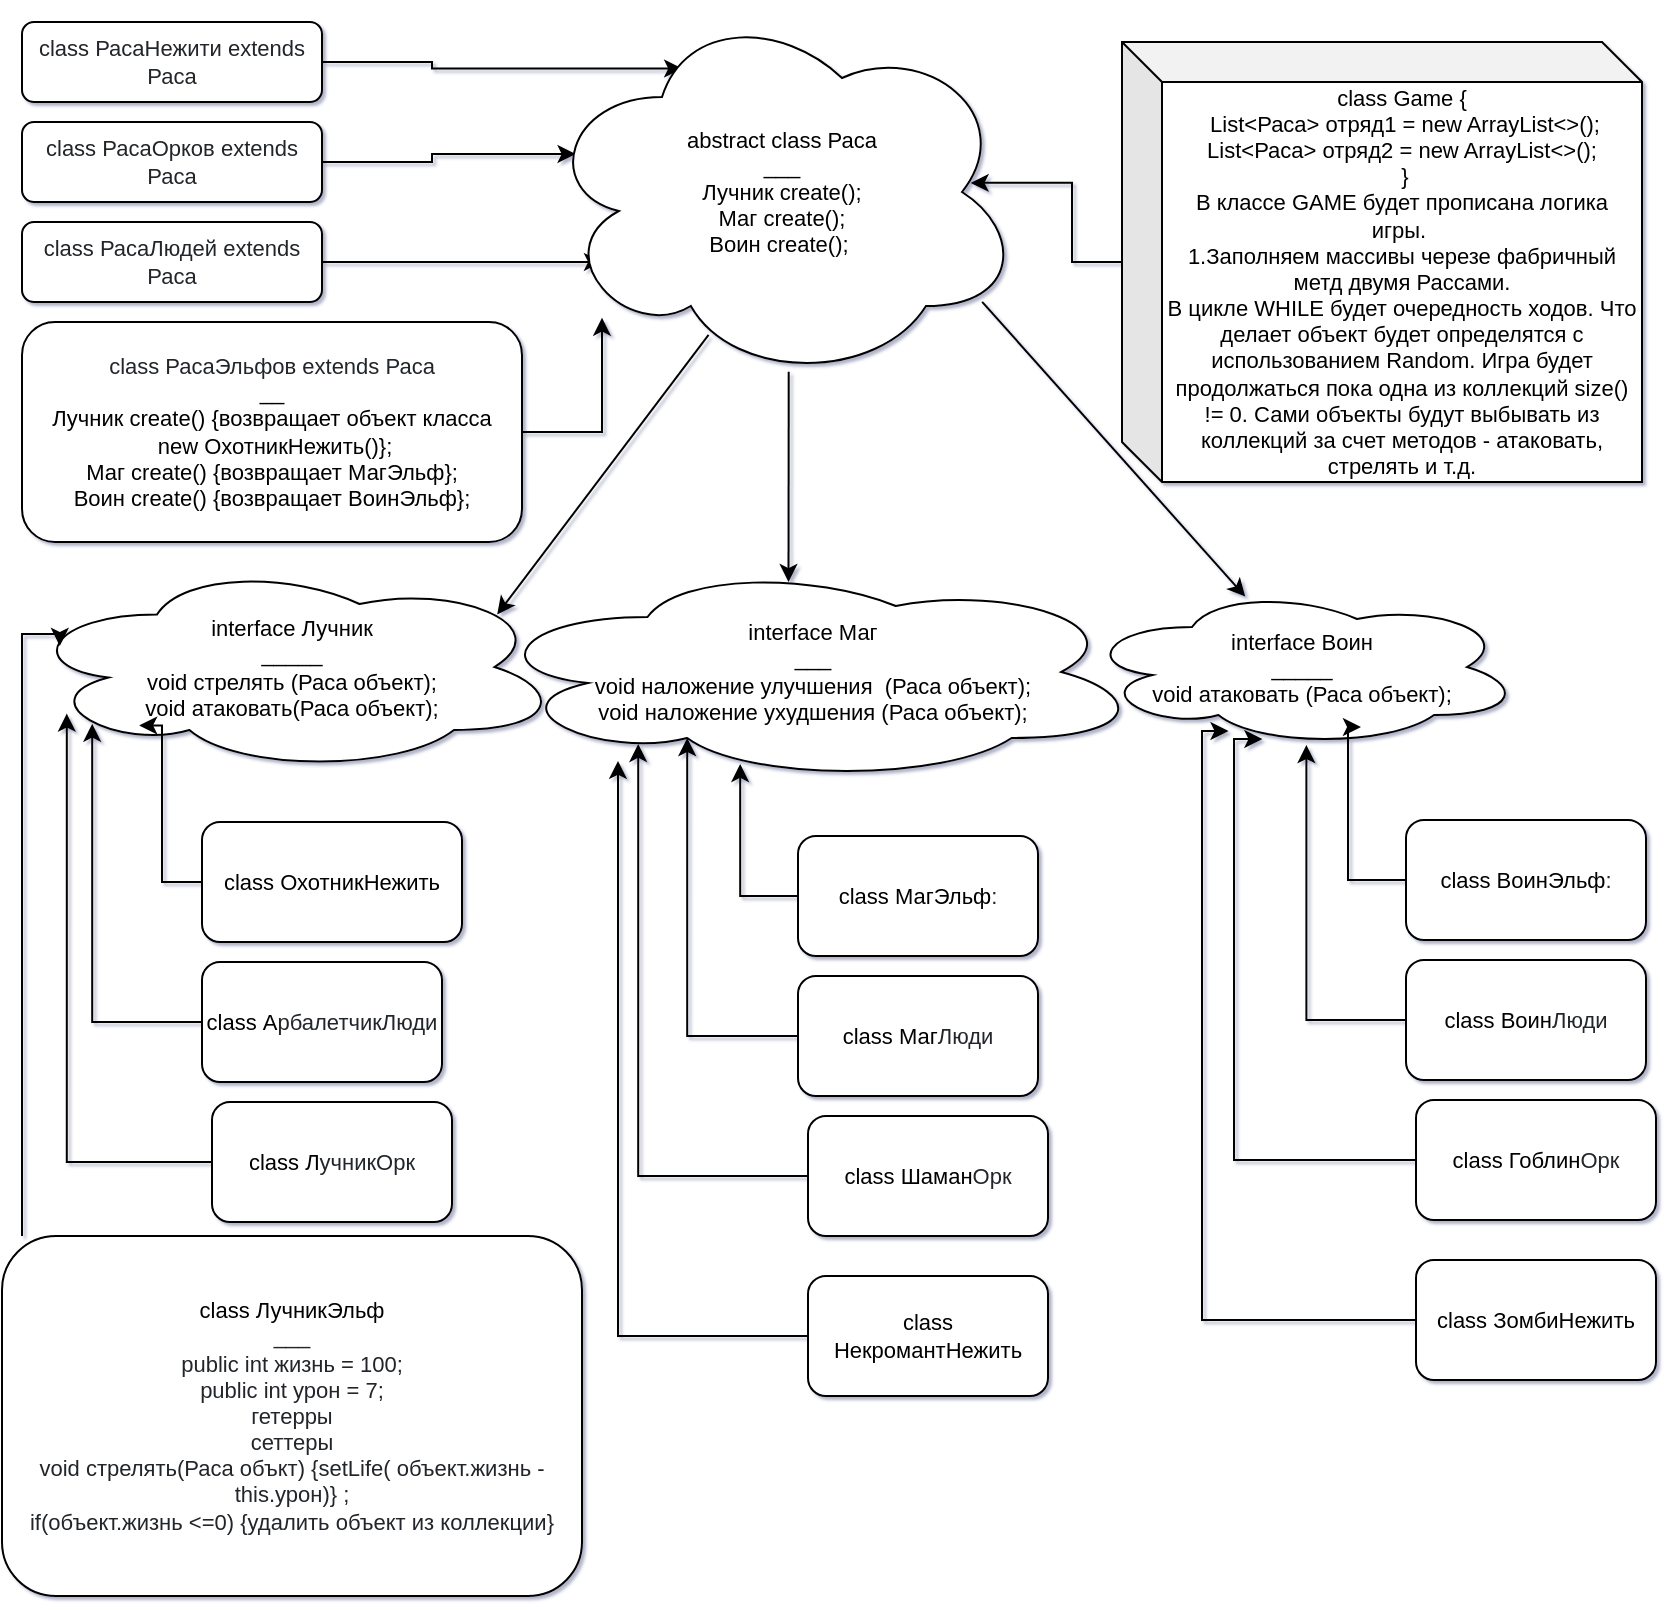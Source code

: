 <mxfile version="13.9.9" type="device"><diagram id="C5RBs43oDa-KdzZeNtuy" name="Page-1"><mxGraphModel dx="852" dy="1663" grid="1" gridSize="10" guides="1" tooltips="1" connect="1" arrows="1" fold="1" page="1" pageScale="1" pageWidth="827" pageHeight="1169" background="none" math="0" shadow="1"><root><mxCell id="WIyWlLk6GJQsqaUBKTNV-0"/><mxCell id="WIyWlLk6GJQsqaUBKTNV-1" parent="WIyWlLk6GJQsqaUBKTNV-0"/><mxCell id="lgfgDvYs2Igthus5KEUS-43" style="edgeStyle=orthogonalEdgeStyle;rounded=0;orthogonalLoop=1;jettySize=auto;html=1;exitX=1;exitY=0.5;exitDx=0;exitDy=0;fontSize=11;" parent="WIyWlLk6GJQsqaUBKTNV-1" source="WIyWlLk6GJQsqaUBKTNV-3" target="lgfgDvYs2Igthus5KEUS-4" edge="1"><mxGeometry relative="1" as="geometry"><Array as="points"><mxPoint x="300" y="105"/></Array></mxGeometry></mxCell><mxCell id="WIyWlLk6GJQsqaUBKTNV-3" value="&lt;span style=&quot;color: rgb(33 , 37 , 41) ; font-family: &amp;#34;arial&amp;#34; , &amp;#34;helvetica neue&amp;#34; , sans-serif ; font-size: 11px ; text-align: left ; background-color: rgb(255 , 255 , 255)&quot;&gt;class РасаЭльфов extends Раса&lt;/span&gt;&lt;br&gt;__&lt;br&gt;Лучник create() {возвращает объект класса&lt;br&gt;&amp;nbsp;new ОхотникНежить()};&lt;br&gt;Маг create() {возвращает МагЭльф};&lt;br&gt;Воин create() {возвращает ВоинЭльф};&lt;span style=&quot;color: rgb(33 , 37 , 41) ; font-family: &amp;#34;arial&amp;#34; , &amp;#34;helvetica neue&amp;#34; , sans-serif ; font-size: 11px ; text-align: left ; background-color: rgb(255 , 255 , 255)&quot;&gt;&lt;br&gt;&lt;/span&gt;" style="rounded=1;whiteSpace=wrap;html=1;fontSize=11;glass=0;strokeWidth=1;shadow=0;" parent="WIyWlLk6GJQsqaUBKTNV-1" vertex="1"><mxGeometry x="10" y="50" width="250" height="110" as="geometry"/></mxCell><mxCell id="lgfgDvYs2Igthus5KEUS-44" style="edgeStyle=orthogonalEdgeStyle;rounded=0;orthogonalLoop=1;jettySize=auto;html=1;entryX=0.125;entryY=0.684;entryDx=0;entryDy=0;entryPerimeter=0;fontSize=11;" parent="WIyWlLk6GJQsqaUBKTNV-1" source="WIyWlLk6GJQsqaUBKTNV-7" target="lgfgDvYs2Igthus5KEUS-4" edge="1"><mxGeometry relative="1" as="geometry"/></mxCell><mxCell id="WIyWlLk6GJQsqaUBKTNV-7" value="&lt;span style=&quot;color: rgb(33 , 37 , 41) ; font-family: &amp;#34;arial&amp;#34; , &amp;#34;helvetica neue&amp;#34; , sans-serif ; font-size: 11px ; text-align: left ; background-color: rgb(255 , 255 , 255)&quot;&gt;class РасаЛюдей&amp;nbsp;&lt;/span&gt;&lt;span style=&quot;color: rgb(33 , 37 , 41) ; font-family: &amp;#34;arial&amp;#34; , &amp;#34;helvetica neue&amp;#34; , sans-serif ; text-align: left ; background-color: rgb(255 , 255 , 255)&quot;&gt;extends Раса&lt;/span&gt;" style="rounded=1;whiteSpace=wrap;html=1;fontSize=11;glass=0;strokeWidth=1;shadow=0;" parent="WIyWlLk6GJQsqaUBKTNV-1" vertex="1"><mxGeometry x="10" width="150" height="40" as="geometry"/></mxCell><mxCell id="lgfgDvYs2Igthus5KEUS-46" style="edgeStyle=orthogonalEdgeStyle;rounded=0;orthogonalLoop=1;jettySize=auto;html=1;entryX=0.292;entryY=0.175;entryDx=0;entryDy=0;entryPerimeter=0;fontSize=11;" parent="WIyWlLk6GJQsqaUBKTNV-1" source="WIyWlLk6GJQsqaUBKTNV-11" target="lgfgDvYs2Igthus5KEUS-4" edge="1"><mxGeometry relative="1" as="geometry"/></mxCell><mxCell id="WIyWlLk6GJQsqaUBKTNV-11" value="&lt;span style=&quot;color: rgb(33 , 37 , 41) ; font-family: &amp;#34;arial&amp;#34; , &amp;#34;helvetica neue&amp;#34; , sans-serif ; font-size: 11px ; text-align: left ; background-color: rgb(255 , 255 , 255)&quot;&gt;class РасаНежити&amp;nbsp;&lt;/span&gt;&lt;span style=&quot;color: rgb(33 , 37 , 41) ; font-family: &amp;#34;arial&amp;#34; , &amp;#34;helvetica neue&amp;#34; , sans-serif ; text-align: left ; background-color: rgb(255 , 255 , 255)&quot;&gt;extends Раса&lt;/span&gt;" style="rounded=1;whiteSpace=wrap;html=1;fontSize=11;glass=0;strokeWidth=1;shadow=0;" parent="WIyWlLk6GJQsqaUBKTNV-1" vertex="1"><mxGeometry x="10" y="-100" width="150" height="40" as="geometry"/></mxCell><mxCell id="lgfgDvYs2Igthus5KEUS-45" style="edgeStyle=orthogonalEdgeStyle;rounded=0;orthogonalLoop=1;jettySize=auto;html=1;entryX=0.07;entryY=0.4;entryDx=0;entryDy=0;entryPerimeter=0;fontSize=11;" parent="WIyWlLk6GJQsqaUBKTNV-1" source="WIyWlLk6GJQsqaUBKTNV-12" target="lgfgDvYs2Igthus5KEUS-4" edge="1"><mxGeometry relative="1" as="geometry"/></mxCell><mxCell id="WIyWlLk6GJQsqaUBKTNV-12" value="&lt;span style=&quot;color: rgb(33 , 37 , 41) ; font-family: &amp;#34;arial&amp;#34; , &amp;#34;helvetica neue&amp;#34; , sans-serif ; font-size: 11px ; text-align: left ; background-color: rgb(255 , 255 , 255)&quot;&gt;class РасаОрков&amp;nbsp;&lt;/span&gt;&lt;span style=&quot;color: rgb(33 , 37 , 41) ; font-family: &amp;#34;arial&amp;#34; , &amp;#34;helvetica neue&amp;#34; , sans-serif ; text-align: left ; background-color: rgb(255 , 255 , 255)&quot;&gt;extends Раса&lt;/span&gt;" style="rounded=1;whiteSpace=wrap;html=1;fontSize=11;glass=0;strokeWidth=1;shadow=0;" parent="WIyWlLk6GJQsqaUBKTNV-1" vertex="1"><mxGeometry x="10" y="-50" width="150" height="40" as="geometry"/></mxCell><mxCell id="lgfgDvYs2Igthus5KEUS-1" value="&lt;font style=&quot;font-size: 11px&quot;&gt;interface Маг&lt;br style=&quot;font-size: 11px&quot;&gt;___&lt;br style=&quot;font-size: 11px&quot;&gt;void наложение улучшения&amp;nbsp;&amp;nbsp;(Раса объект);&lt;br&gt;void наложение ухудшения&amp;nbsp;(Раса объект);&lt;br style=&quot;font-size: 11px&quot;&gt;&lt;/font&gt;" style="ellipse;shape=cloud;whiteSpace=wrap;html=1;strokeWidth=1;fontSize=11;" parent="WIyWlLk6GJQsqaUBKTNV-1" vertex="1"><mxGeometry x="240" y="170" width="331" height="110" as="geometry"/></mxCell><mxCell id="lgfgDvYs2Igthus5KEUS-2" value="&lt;span style=&quot;font-size: 11px&quot;&gt;interface Лучник&lt;br&gt;_____&lt;/span&gt;&lt;br&gt;void стрелять (Раса объект);&lt;br&gt;void атаковать(Раса объект);&lt;span style=&quot;font-size: 11px&quot;&gt;&lt;br&gt;&lt;/span&gt;" style="ellipse;shape=cloud;whiteSpace=wrap;html=1;strokeWidth=1;fontSize=11;" parent="WIyWlLk6GJQsqaUBKTNV-1" vertex="1"><mxGeometry x="10" y="170" width="270" height="105" as="geometry"/></mxCell><mxCell id="lgfgDvYs2Igthus5KEUS-3" value="&lt;span style=&quot;font-size: 11px&quot;&gt;interface Воин&lt;br&gt;&lt;/span&gt;_____&lt;br&gt;void атаковать&amp;nbsp;(Раса объект);&lt;span style=&quot;font-size: 11px&quot;&gt;&lt;br&gt;&lt;/span&gt;" style="ellipse;shape=cloud;whiteSpace=wrap;html=1;strokeWidth=1;fontSize=11;" parent="WIyWlLk6GJQsqaUBKTNV-1" vertex="1"><mxGeometry x="540" y="182.5" width="220" height="80" as="geometry"/></mxCell><mxCell id="lgfgDvYs2Igthus5KEUS-4" value="abstract class Раса&lt;br&gt;___&lt;br&gt;Лучник create();&lt;br&gt;Маг create();&lt;br&gt;Воин create();&amp;nbsp;" style="ellipse;shape=cloud;whiteSpace=wrap;html=1;strokeWidth=1;fontSize=11;" parent="WIyWlLk6GJQsqaUBKTNV-1" vertex="1"><mxGeometry x="270" y="-110" width="240" height="190" as="geometry"/></mxCell><mxCell id="lgfgDvYs2Igthus5KEUS-20" style="edgeStyle=orthogonalEdgeStyle;rounded=0;orthogonalLoop=1;jettySize=auto;html=1;exitX=0;exitY=0.5;exitDx=0;exitDy=0;fontSize=11;entryX=0.217;entryY=0.778;entryDx=0;entryDy=0;entryPerimeter=0;" parent="WIyWlLk6GJQsqaUBKTNV-1" source="lgfgDvYs2Igthus5KEUS-15" target="lgfgDvYs2Igthus5KEUS-2" edge="1"><mxGeometry relative="1" as="geometry"><Array as="points"><mxPoint x="100" y="330"/><mxPoint x="80" y="330"/><mxPoint x="80" y="252"/></Array></mxGeometry></mxCell><mxCell id="lgfgDvYs2Igthus5KEUS-15" value="class ОхотникНежить&lt;span style=&quot;color: rgb(33 , 37 , 41) ; font-family: &amp;#34;arial&amp;#34; , &amp;#34;helvetica neue&amp;#34; , sans-serif ; font-size: 11px ; text-align: left ; background-color: rgb(255 , 255 , 255)&quot;&gt;&lt;br&gt;&lt;/span&gt;" style="rounded=1;whiteSpace=wrap;html=1;strokeWidth=1;fontSize=11;" parent="WIyWlLk6GJQsqaUBKTNV-1" vertex="1"><mxGeometry x="100" y="300" width="130" height="60" as="geometry"/></mxCell><mxCell id="lgfgDvYs2Igthus5KEUS-21" style="edgeStyle=orthogonalEdgeStyle;rounded=0;orthogonalLoop=1;jettySize=auto;html=1;exitX=0;exitY=0.5;exitDx=0;exitDy=0;fontSize=11;entryX=0.13;entryY=0.77;entryDx=0;entryDy=0;entryPerimeter=0;" parent="WIyWlLk6GJQsqaUBKTNV-1" source="lgfgDvYs2Igthus5KEUS-16" target="lgfgDvYs2Igthus5KEUS-2" edge="1"><mxGeometry relative="1" as="geometry"><mxPoint x="60" y="230" as="targetPoint"/></mxGeometry></mxCell><mxCell id="lgfgDvYs2Igthus5KEUS-16" value="class А&lt;span style=&quot;color: rgb(33 , 37 , 41) ; font-family: &amp;#34;arial&amp;#34; , &amp;#34;helvetica neue&amp;#34; , sans-serif ; font-size: 11px ; text-align: left ; background-color: rgb(255 , 255 , 255)&quot;&gt;рбалетчикЛюди&lt;/span&gt;" style="rounded=1;whiteSpace=wrap;html=1;strokeWidth=1;fontSize=11;" parent="WIyWlLk6GJQsqaUBKTNV-1" vertex="1"><mxGeometry x="100" y="370" width="120" height="60" as="geometry"/></mxCell><mxCell id="lgfgDvYs2Igthus5KEUS-22" style="edgeStyle=orthogonalEdgeStyle;rounded=0;orthogonalLoop=1;jettySize=auto;html=1;exitX=0;exitY=0.5;exitDx=0;exitDy=0;entryX=0.083;entryY=0.722;entryDx=0;entryDy=0;entryPerimeter=0;fontSize=11;" parent="WIyWlLk6GJQsqaUBKTNV-1" source="lgfgDvYs2Igthus5KEUS-17" target="lgfgDvYs2Igthus5KEUS-2" edge="1"><mxGeometry relative="1" as="geometry"/></mxCell><mxCell id="lgfgDvYs2Igthus5KEUS-17" value="class Л&lt;span style=&quot;color: rgb(33 , 37 , 41) ; font-family: &amp;#34;arial&amp;#34; , &amp;#34;helvetica neue&amp;#34; , sans-serif ; font-size: 11px ; text-align: left ; background-color: rgb(255 , 255 , 255)&quot;&gt;учникОрк&lt;/span&gt;" style="rounded=1;whiteSpace=wrap;html=1;strokeWidth=1;fontSize=11;" parent="WIyWlLk6GJQsqaUBKTNV-1" vertex="1"><mxGeometry x="105" y="440" width="120" height="60" as="geometry"/></mxCell><mxCell id="lgfgDvYs2Igthus5KEUS-23" style="edgeStyle=orthogonalEdgeStyle;rounded=0;orthogonalLoop=1;jettySize=auto;html=1;fontSize=11;entryX=0.07;entryY=0.4;entryDx=0;entryDy=0;entryPerimeter=0;" parent="WIyWlLk6GJQsqaUBKTNV-1" source="lgfgDvYs2Igthus5KEUS-18" target="lgfgDvYs2Igthus5KEUS-2" edge="1"><mxGeometry relative="1" as="geometry"><mxPoint x="10" y="210" as="targetPoint"/><Array as="points"><mxPoint x="10" y="550"/><mxPoint x="10" y="206"/></Array></mxGeometry></mxCell><mxCell id="lgfgDvYs2Igthus5KEUS-18" value="class ЛучникЭльф&lt;br&gt;&lt;span style=&quot;color: rgb(33 , 37 , 41) ; font-family: &amp;#34;arial&amp;#34; , &amp;#34;helvetica neue&amp;#34; , sans-serif ; text-align: left ; background-color: rgb(255 , 255 , 255)&quot;&gt;___&lt;br&gt;public int жизнь = 100;&lt;br&gt;public int урон = 7;&lt;br&gt;гетерры&lt;br&gt;сеттеры&lt;br&gt;void стрелять(Раса объкт) {setLife( объект.жизнь - this.урон)} ;&lt;br&gt;if(объект.жизнь &amp;lt;=0) {удалить объект из коллекции}&lt;/span&gt;" style="rounded=1;whiteSpace=wrap;html=1;strokeWidth=1;fontSize=11;" parent="WIyWlLk6GJQsqaUBKTNV-1" vertex="1"><mxGeometry y="507" width="290" height="180" as="geometry"/></mxCell><mxCell id="lgfgDvYs2Igthus5KEUS-25" style="edgeStyle=orthogonalEdgeStyle;rounded=0;orthogonalLoop=1;jettySize=auto;html=1;exitX=0;exitY=0.5;exitDx=0;exitDy=0;fontSize=11;entryX=0.39;entryY=0.918;entryDx=0;entryDy=0;entryPerimeter=0;" parent="WIyWlLk6GJQsqaUBKTNV-1" source="lgfgDvYs2Igthus5KEUS-26" target="lgfgDvYs2Igthus5KEUS-1" edge="1"><mxGeometry relative="1" as="geometry"><mxPoint x="366.59" y="258.69" as="targetPoint"/><Array as="points"><mxPoint x="369" y="337"/></Array></mxGeometry></mxCell><mxCell id="lgfgDvYs2Igthus5KEUS-26" value="class МагЭльф&lt;span style=&quot;color: rgb(33 , 37 , 41) ; font-family: &amp;#34;arial&amp;#34; , &amp;#34;helvetica neue&amp;#34; , sans-serif ; font-size: 11px ; text-align: left ; background-color: rgb(255 , 255 , 255)&quot;&gt;:&lt;/span&gt;" style="rounded=1;whiteSpace=wrap;html=1;strokeWidth=1;fontSize=11;" parent="WIyWlLk6GJQsqaUBKTNV-1" vertex="1"><mxGeometry x="398" y="307" width="120" height="60" as="geometry"/></mxCell><mxCell id="lgfgDvYs2Igthus5KEUS-27" style="edgeStyle=orthogonalEdgeStyle;rounded=0;orthogonalLoop=1;jettySize=auto;html=1;exitX=0;exitY=0.5;exitDx=0;exitDy=0;fontSize=11;entryX=0.31;entryY=0.8;entryDx=0;entryDy=0;entryPerimeter=0;" parent="WIyWlLk6GJQsqaUBKTNV-1" source="lgfgDvYs2Igthus5KEUS-28" target="lgfgDvYs2Igthus5KEUS-1" edge="1"><mxGeometry relative="1" as="geometry"><mxPoint x="343.1" y="257.85" as="targetPoint"/></mxGeometry></mxCell><mxCell id="lgfgDvYs2Igthus5KEUS-28" value="class Маг&lt;span style=&quot;color: rgb(33 , 37 , 41) ; font-family: &amp;#34;arial&amp;#34; , &amp;#34;helvetica neue&amp;#34; , sans-serif ; font-size: 11px ; text-align: left ; background-color: rgb(255 , 255 , 255)&quot;&gt;Люди&lt;/span&gt;" style="rounded=1;whiteSpace=wrap;html=1;strokeWidth=1;fontSize=11;" parent="WIyWlLk6GJQsqaUBKTNV-1" vertex="1"><mxGeometry x="398" y="377" width="120" height="60" as="geometry"/></mxCell><mxCell id="lgfgDvYs2Igthus5KEUS-29" style="edgeStyle=orthogonalEdgeStyle;rounded=0;orthogonalLoop=1;jettySize=auto;html=1;exitX=0;exitY=0.5;exitDx=0;exitDy=0;entryX=0.236;entryY=0.827;entryDx=0;entryDy=0;entryPerimeter=0;fontSize=11;" parent="WIyWlLk6GJQsqaUBKTNV-1" source="lgfgDvYs2Igthus5KEUS-30" target="lgfgDvYs2Igthus5KEUS-1" edge="1"><mxGeometry relative="1" as="geometry"><mxPoint x="330.41" y="252.81" as="targetPoint"/><Array as="points"><mxPoint x="318" y="477"/></Array></mxGeometry></mxCell><mxCell id="lgfgDvYs2Igthus5KEUS-30" value="class Шаман&lt;span style=&quot;color: rgb(33 , 37 , 41) ; font-family: &amp;#34;arial&amp;#34; , &amp;#34;helvetica neue&amp;#34; , sans-serif ; font-size: 11px ; text-align: left ; background-color: rgb(255 , 255 , 255)&quot;&gt;Орк&lt;/span&gt;" style="rounded=1;whiteSpace=wrap;html=1;strokeWidth=1;fontSize=11;" parent="WIyWlLk6GJQsqaUBKTNV-1" vertex="1"><mxGeometry x="403" y="447" width="120" height="60" as="geometry"/></mxCell><mxCell id="lgfgDvYs2Igthus5KEUS-31" style="edgeStyle=orthogonalEdgeStyle;rounded=0;orthogonalLoop=1;jettySize=auto;html=1;fontSize=11;" parent="WIyWlLk6GJQsqaUBKTNV-1" source="lgfgDvYs2Igthus5KEUS-32" target="lgfgDvYs2Igthus5KEUS-1" edge="1"><mxGeometry relative="1" as="geometry"><mxPoint x="308" y="260" as="targetPoint"/><Array as="points"><mxPoint x="308" y="557"/></Array></mxGeometry></mxCell><mxCell id="lgfgDvYs2Igthus5KEUS-32" value="class НекромантНежить" style="rounded=1;whiteSpace=wrap;html=1;strokeWidth=1;fontSize=11;" parent="WIyWlLk6GJQsqaUBKTNV-1" vertex="1"><mxGeometry x="403" y="527" width="120" height="60" as="geometry"/></mxCell><mxCell id="lgfgDvYs2Igthus5KEUS-35" style="edgeStyle=orthogonalEdgeStyle;rounded=0;orthogonalLoop=1;jettySize=auto;html=1;exitX=0;exitY=0.5;exitDx=0;exitDy=0;fontSize=11;entryX=0.634;entryY=0.875;entryDx=0;entryDy=0;entryPerimeter=0;" parent="WIyWlLk6GJQsqaUBKTNV-1" source="lgfgDvYs2Igthus5KEUS-36" target="lgfgDvYs2Igthus5KEUS-3" edge="1"><mxGeometry relative="1" as="geometry"><mxPoint x="673.09" y="262.98" as="targetPoint"/><Array as="points"><mxPoint x="673" y="329"/></Array></mxGeometry></mxCell><mxCell id="lgfgDvYs2Igthus5KEUS-36" value="class ВоинЭльф&lt;span style=&quot;color: rgb(33 , 37 , 41) ; font-family: &amp;#34;arial&amp;#34; , &amp;#34;helvetica neue&amp;#34; , sans-serif ; font-size: 11px ; text-align: left ; background-color: rgb(255 , 255 , 255)&quot;&gt;:&lt;/span&gt;" style="rounded=1;whiteSpace=wrap;html=1;strokeWidth=1;fontSize=11;" parent="WIyWlLk6GJQsqaUBKTNV-1" vertex="1"><mxGeometry x="702" y="299" width="120" height="60" as="geometry"/></mxCell><mxCell id="lgfgDvYs2Igthus5KEUS-37" style="edgeStyle=orthogonalEdgeStyle;rounded=0;orthogonalLoop=1;jettySize=auto;html=1;exitX=0;exitY=0.5;exitDx=0;exitDy=0;fontSize=11;entryX=0.51;entryY=0.988;entryDx=0;entryDy=0;entryPerimeter=0;" parent="WIyWlLk6GJQsqaUBKTNV-1" source="lgfgDvYs2Igthus5KEUS-38" target="lgfgDvYs2Igthus5KEUS-3" edge="1"><mxGeometry relative="1" as="geometry"><mxPoint x="646.61" y="250" as="targetPoint"/></mxGeometry></mxCell><mxCell id="lgfgDvYs2Igthus5KEUS-38" value="class Воин&lt;span style=&quot;color: rgb(33 , 37 , 41) ; font-family: &amp;#34;arial&amp;#34; , &amp;#34;helvetica neue&amp;#34; , sans-serif ; font-size: 11px ; text-align: left ; background-color: rgb(255 , 255 , 255)&quot;&gt;Люди&lt;/span&gt;" style="rounded=1;whiteSpace=wrap;html=1;strokeWidth=1;fontSize=11;" parent="WIyWlLk6GJQsqaUBKTNV-1" vertex="1"><mxGeometry x="702" y="369" width="120" height="60" as="geometry"/></mxCell><mxCell id="lgfgDvYs2Igthus5KEUS-39" style="edgeStyle=orthogonalEdgeStyle;rounded=0;orthogonalLoop=1;jettySize=auto;html=1;exitX=0;exitY=0.5;exitDx=0;exitDy=0;entryX=0.41;entryY=0.95;entryDx=0;entryDy=0;entryPerimeter=0;fontSize=11;" parent="WIyWlLk6GJQsqaUBKTNV-1" source="lgfgDvYs2Igthus5KEUS-40" target="lgfgDvYs2Igthus5KEUS-3" edge="1"><mxGeometry relative="1" as="geometry"><mxPoint x="622.116" y="252.97" as="targetPoint"/><Array as="points"><mxPoint x="616" y="469"/></Array></mxGeometry></mxCell><mxCell id="lgfgDvYs2Igthus5KEUS-40" value="class Гоблин&lt;span style=&quot;color: rgb(33 , 37 , 41) ; font-family: &amp;#34;arial&amp;#34; , &amp;#34;helvetica neue&amp;#34; , sans-serif ; font-size: 11px ; text-align: left ; background-color: rgb(255 , 255 , 255)&quot;&gt;Орк&lt;/span&gt;" style="rounded=1;whiteSpace=wrap;html=1;strokeWidth=1;fontSize=11;" parent="WIyWlLk6GJQsqaUBKTNV-1" vertex="1"><mxGeometry x="707" y="439" width="120" height="60" as="geometry"/></mxCell><mxCell id="lgfgDvYs2Igthus5KEUS-41" style="edgeStyle=orthogonalEdgeStyle;rounded=0;orthogonalLoop=1;jettySize=auto;html=1;fontSize=11;entryX=0.333;entryY=0.9;entryDx=0;entryDy=0;entryPerimeter=0;" parent="WIyWlLk6GJQsqaUBKTNV-1" source="lgfgDvYs2Igthus5KEUS-42" target="lgfgDvYs2Igthus5KEUS-3" edge="1"><mxGeometry relative="1" as="geometry"><mxPoint x="612" y="261.442" as="targetPoint"/><Array as="points"><mxPoint x="600" y="549"/></Array></mxGeometry></mxCell><mxCell id="lgfgDvYs2Igthus5KEUS-42" value="class ЗомбиНежить" style="rounded=1;whiteSpace=wrap;html=1;strokeWidth=1;fontSize=11;" parent="WIyWlLk6GJQsqaUBKTNV-1" vertex="1"><mxGeometry x="707" y="519" width="120" height="60" as="geometry"/></mxCell><mxCell id="lgfgDvYs2Igthus5KEUS-47" value="" style="endArrow=classic;html=1;fontSize=11;entryX=0.88;entryY=0.25;entryDx=0;entryDy=0;entryPerimeter=0;exitX=0.347;exitY=0.876;exitDx=0;exitDy=0;exitPerimeter=0;" parent="WIyWlLk6GJQsqaUBKTNV-1" source="lgfgDvYs2Igthus5KEUS-4" target="lgfgDvYs2Igthus5KEUS-2" edge="1"><mxGeometry width="50" height="50" relative="1" as="geometry"><mxPoint x="310" y="140" as="sourcePoint"/><mxPoint x="360" y="90" as="targetPoint"/></mxGeometry></mxCell><mxCell id="lgfgDvYs2Igthus5KEUS-48" value="" style="endArrow=classic;html=1;fontSize=11;exitX=0.917;exitY=0.789;exitDx=0;exitDy=0;exitPerimeter=0;entryX=0.371;entryY=0.06;entryDx=0;entryDy=0;entryPerimeter=0;" parent="WIyWlLk6GJQsqaUBKTNV-1" source="lgfgDvYs2Igthus5KEUS-4" target="lgfgDvYs2Igthus5KEUS-3" edge="1"><mxGeometry width="50" height="50" relative="1" as="geometry"><mxPoint x="510" y="140" as="sourcePoint"/><mxPoint x="560" y="90" as="targetPoint"/></mxGeometry></mxCell><mxCell id="lgfgDvYs2Igthus5KEUS-49" value="" style="endArrow=classic;html=1;fontSize=11;exitX=0.514;exitY=0.973;exitDx=0;exitDy=0;exitPerimeter=0;entryX=0.463;entryY=0.091;entryDx=0;entryDy=0;entryPerimeter=0;" parent="WIyWlLk6GJQsqaUBKTNV-1" source="lgfgDvYs2Igthus5KEUS-4" target="lgfgDvYs2Igthus5KEUS-1" edge="1"><mxGeometry width="50" height="50" relative="1" as="geometry"><mxPoint x="420" y="140" as="sourcePoint"/><mxPoint x="470" y="90" as="targetPoint"/></mxGeometry></mxCell><mxCell id="lgfgDvYs2Igthus5KEUS-54" style="edgeStyle=orthogonalEdgeStyle;rounded=0;orthogonalLoop=1;jettySize=auto;html=1;entryX=0.893;entryY=0.476;entryDx=0;entryDy=0;entryPerimeter=0;fontSize=11;" parent="WIyWlLk6GJQsqaUBKTNV-1" source="lgfgDvYs2Igthus5KEUS-50" target="lgfgDvYs2Igthus5KEUS-4" edge="1"><mxGeometry relative="1" as="geometry"/></mxCell><mxCell id="lgfgDvYs2Igthus5KEUS-50" value="class Game {&lt;br&gt;&amp;nbsp;List&amp;lt;Раса&amp;gt; отряд1 = new ArrayList&amp;lt;&amp;gt;();&lt;br&gt;List&amp;lt;Раса&amp;gt; отряд2 = new ArrayList&amp;lt;&amp;gt;();&lt;br&gt;&amp;nbsp;}&lt;br&gt;В классе GAME будет прописана логика игры.&amp;nbsp;&lt;br&gt;1.Заполняем массивы черезе фабричный метд двумя Рассами.&lt;br&gt;В цикле WHILE будет очередность ходов. Что делает объект будет определятся с использованием Random. Игра будет продолжаться пока одна из коллекций size() != 0. Сами объекты будут выбывать из коллекций за счет методов - атаковать, стрелять и т.д." style="shape=cube;whiteSpace=wrap;html=1;boundedLbl=1;backgroundOutline=1;darkOpacity=0.05;darkOpacity2=0.1;strokeWidth=1;fontSize=11;" parent="WIyWlLk6GJQsqaUBKTNV-1" vertex="1"><mxGeometry x="560" y="-90" width="260" height="220" as="geometry"/></mxCell></root></mxGraphModel></diagram></mxfile>